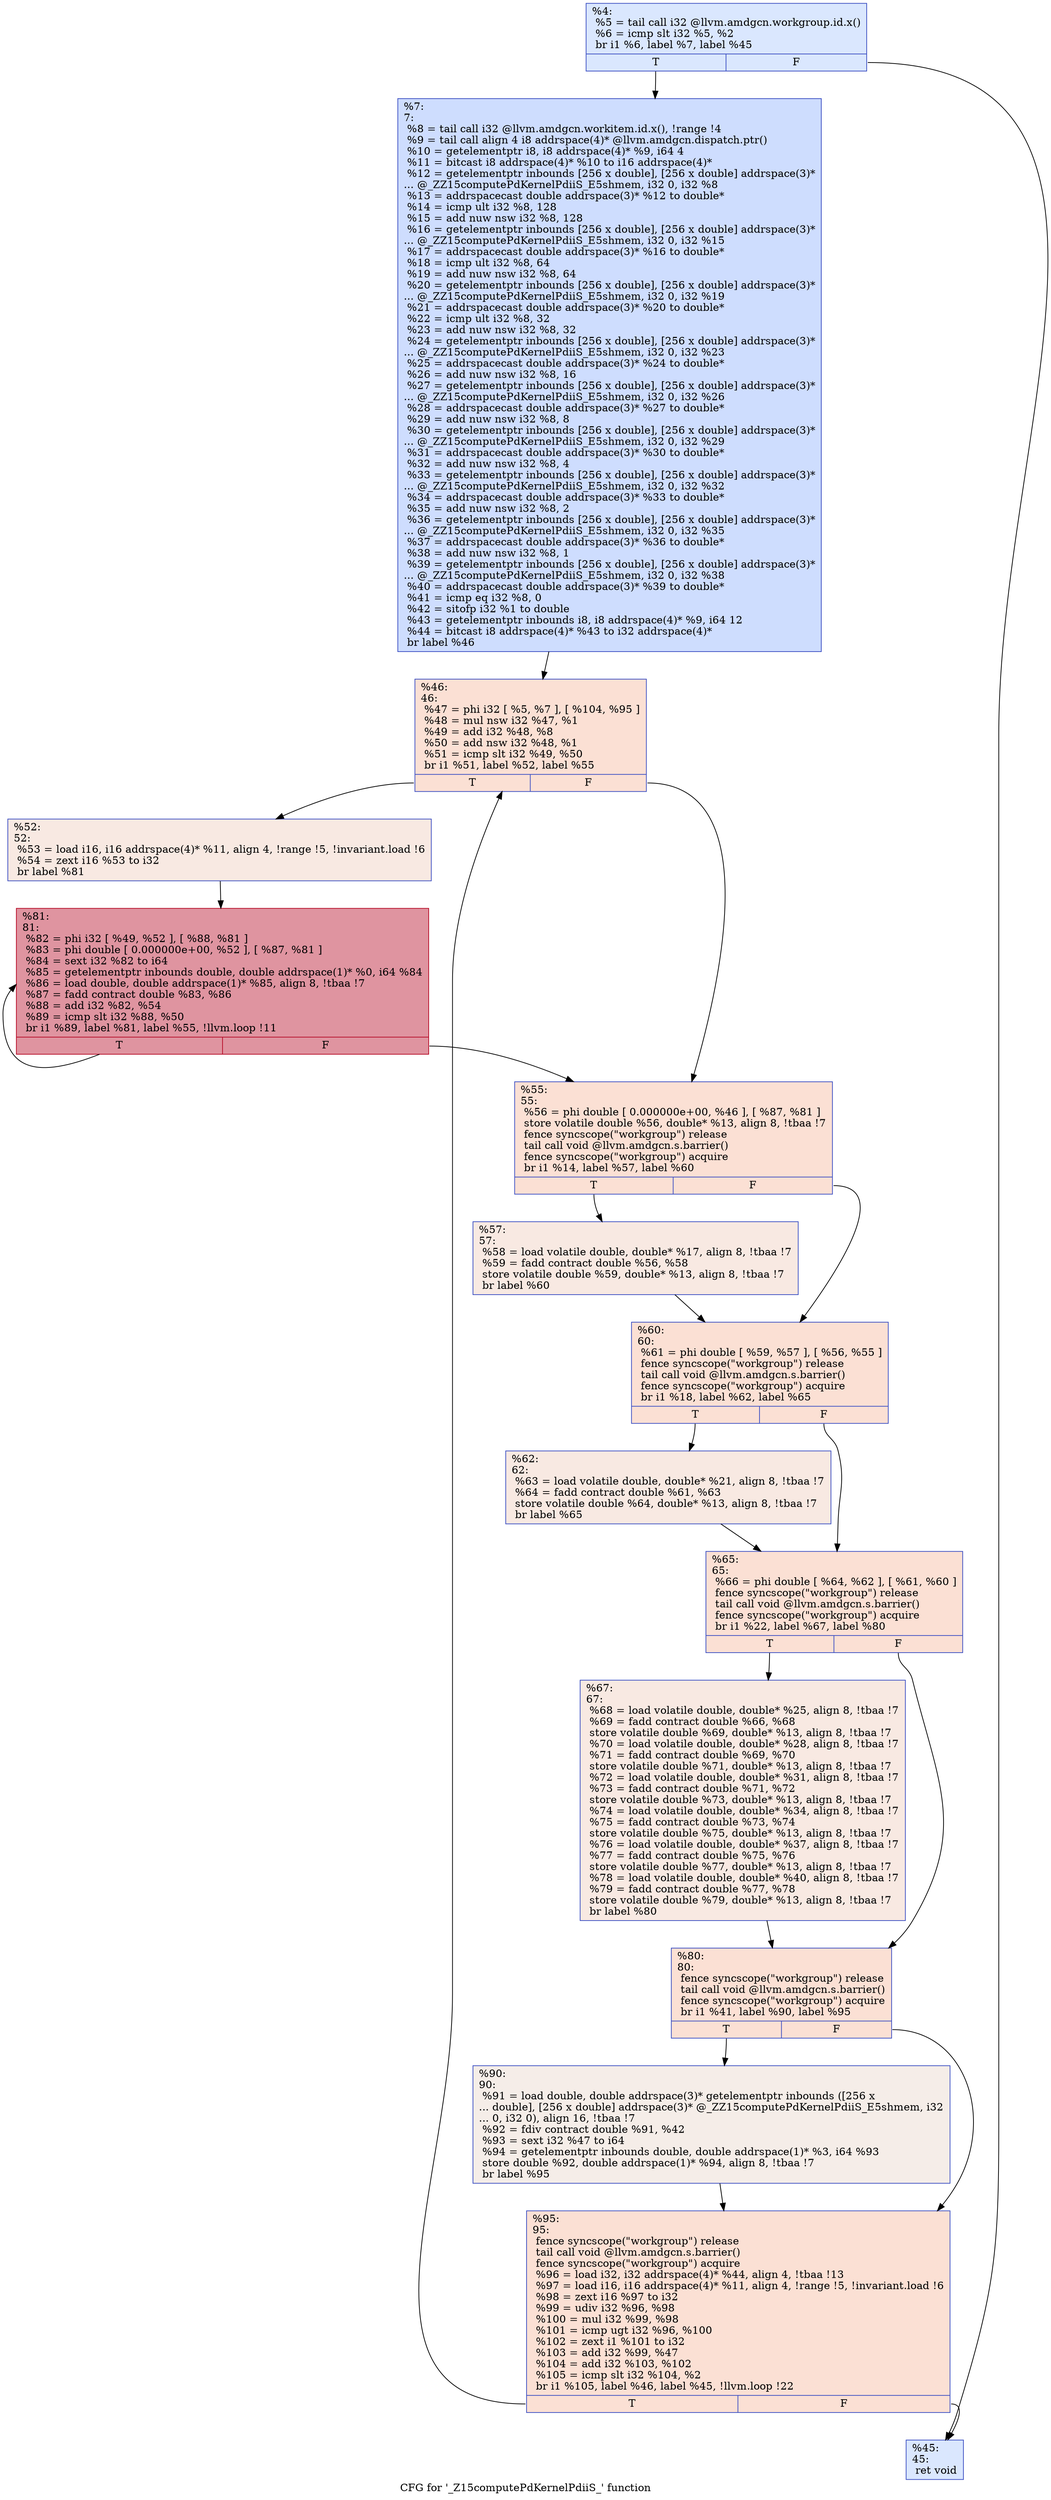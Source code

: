 digraph "CFG for '_Z15computePdKernelPdiiS_' function" {
	label="CFG for '_Z15computePdKernelPdiiS_' function";

	Node0x52b4700 [shape=record,color="#3d50c3ff", style=filled, fillcolor="#abc8fd70",label="{%4:\l  %5 = tail call i32 @llvm.amdgcn.workgroup.id.x()\l  %6 = icmp slt i32 %5, %2\l  br i1 %6, label %7, label %45\l|{<s0>T|<s1>F}}"];
	Node0x52b4700:s0 -> Node0x52b4990;
	Node0x52b4700:s1 -> Node0x52b4a20;
	Node0x52b4990 [shape=record,color="#3d50c3ff", style=filled, fillcolor="#8fb1fe70",label="{%7:\l7:                                                \l  %8 = tail call i32 @llvm.amdgcn.workitem.id.x(), !range !4\l  %9 = tail call align 4 i8 addrspace(4)* @llvm.amdgcn.dispatch.ptr()\l  %10 = getelementptr i8, i8 addrspace(4)* %9, i64 4\l  %11 = bitcast i8 addrspace(4)* %10 to i16 addrspace(4)*\l  %12 = getelementptr inbounds [256 x double], [256 x double] addrspace(3)*\l... @_ZZ15computePdKernelPdiiS_E5shmem, i32 0, i32 %8\l  %13 = addrspacecast double addrspace(3)* %12 to double*\l  %14 = icmp ult i32 %8, 128\l  %15 = add nuw nsw i32 %8, 128\l  %16 = getelementptr inbounds [256 x double], [256 x double] addrspace(3)*\l... @_ZZ15computePdKernelPdiiS_E5shmem, i32 0, i32 %15\l  %17 = addrspacecast double addrspace(3)* %16 to double*\l  %18 = icmp ult i32 %8, 64\l  %19 = add nuw nsw i32 %8, 64\l  %20 = getelementptr inbounds [256 x double], [256 x double] addrspace(3)*\l... @_ZZ15computePdKernelPdiiS_E5shmem, i32 0, i32 %19\l  %21 = addrspacecast double addrspace(3)* %20 to double*\l  %22 = icmp ult i32 %8, 32\l  %23 = add nuw nsw i32 %8, 32\l  %24 = getelementptr inbounds [256 x double], [256 x double] addrspace(3)*\l... @_ZZ15computePdKernelPdiiS_E5shmem, i32 0, i32 %23\l  %25 = addrspacecast double addrspace(3)* %24 to double*\l  %26 = add nuw nsw i32 %8, 16\l  %27 = getelementptr inbounds [256 x double], [256 x double] addrspace(3)*\l... @_ZZ15computePdKernelPdiiS_E5shmem, i32 0, i32 %26\l  %28 = addrspacecast double addrspace(3)* %27 to double*\l  %29 = add nuw nsw i32 %8, 8\l  %30 = getelementptr inbounds [256 x double], [256 x double] addrspace(3)*\l... @_ZZ15computePdKernelPdiiS_E5shmem, i32 0, i32 %29\l  %31 = addrspacecast double addrspace(3)* %30 to double*\l  %32 = add nuw nsw i32 %8, 4\l  %33 = getelementptr inbounds [256 x double], [256 x double] addrspace(3)*\l... @_ZZ15computePdKernelPdiiS_E5shmem, i32 0, i32 %32\l  %34 = addrspacecast double addrspace(3)* %33 to double*\l  %35 = add nuw nsw i32 %8, 2\l  %36 = getelementptr inbounds [256 x double], [256 x double] addrspace(3)*\l... @_ZZ15computePdKernelPdiiS_E5shmem, i32 0, i32 %35\l  %37 = addrspacecast double addrspace(3)* %36 to double*\l  %38 = add nuw nsw i32 %8, 1\l  %39 = getelementptr inbounds [256 x double], [256 x double] addrspace(3)*\l... @_ZZ15computePdKernelPdiiS_E5shmem, i32 0, i32 %38\l  %40 = addrspacecast double addrspace(3)* %39 to double*\l  %41 = icmp eq i32 %8, 0\l  %42 = sitofp i32 %1 to double\l  %43 = getelementptr inbounds i8, i8 addrspace(4)* %9, i64 12\l  %44 = bitcast i8 addrspace(4)* %43 to i32 addrspace(4)*\l  br label %46\l}"];
	Node0x52b4990 -> Node0x52b62c0;
	Node0x52b4a20 [shape=record,color="#3d50c3ff", style=filled, fillcolor="#abc8fd70",label="{%45:\l45:                                               \l  ret void\l}"];
	Node0x52b62c0 [shape=record,color="#3d50c3ff", style=filled, fillcolor="#f7b99e70",label="{%46:\l46:                                               \l  %47 = phi i32 [ %5, %7 ], [ %104, %95 ]\l  %48 = mul nsw i32 %47, %1\l  %49 = add i32 %48, %8\l  %50 = add nsw i32 %48, %1\l  %51 = icmp slt i32 %49, %50\l  br i1 %51, label %52, label %55\l|{<s0>T|<s1>F}}"];
	Node0x52b62c0:s0 -> Node0x52b7e10;
	Node0x52b62c0:s1 -> Node0x52b7ea0;
	Node0x52b7e10 [shape=record,color="#3d50c3ff", style=filled, fillcolor="#efcebd70",label="{%52:\l52:                                               \l  %53 = load i16, i16 addrspace(4)* %11, align 4, !range !5, !invariant.load !6\l  %54 = zext i16 %53 to i32\l  br label %81\l}"];
	Node0x52b7e10 -> Node0x52b8370;
	Node0x52b7ea0 [shape=record,color="#3d50c3ff", style=filled, fillcolor="#f7b99e70",label="{%55:\l55:                                               \l  %56 = phi double [ 0.000000e+00, %46 ], [ %87, %81 ]\l  store volatile double %56, double* %13, align 8, !tbaa !7\l  fence syncscope(\"workgroup\") release\l  tail call void @llvm.amdgcn.s.barrier()\l  fence syncscope(\"workgroup\") acquire\l  br i1 %14, label %57, label %60\l|{<s0>T|<s1>F}}"];
	Node0x52b7ea0:s0 -> Node0x52b9440;
	Node0x52b7ea0:s1 -> Node0x52b94d0;
	Node0x52b9440 [shape=record,color="#3d50c3ff", style=filled, fillcolor="#efcebd70",label="{%57:\l57:                                               \l  %58 = load volatile double, double* %17, align 8, !tbaa !7\l  %59 = fadd contract double %56, %58\l  store volatile double %59, double* %13, align 8, !tbaa !7\l  br label %60\l}"];
	Node0x52b9440 -> Node0x52b94d0;
	Node0x52b94d0 [shape=record,color="#3d50c3ff", style=filled, fillcolor="#f7b99e70",label="{%60:\l60:                                               \l  %61 = phi double [ %59, %57 ], [ %56, %55 ]\l  fence syncscope(\"workgroup\") release\l  tail call void @llvm.amdgcn.s.barrier()\l  fence syncscope(\"workgroup\") acquire\l  br i1 %18, label %62, label %65\l|{<s0>T|<s1>F}}"];
	Node0x52b94d0:s0 -> Node0x52ba040;
	Node0x52b94d0:s1 -> Node0x52ba090;
	Node0x52ba040 [shape=record,color="#3d50c3ff", style=filled, fillcolor="#efcebd70",label="{%62:\l62:                                               \l  %63 = load volatile double, double* %21, align 8, !tbaa !7\l  %64 = fadd contract double %61, %63\l  store volatile double %64, double* %13, align 8, !tbaa !7\l  br label %65\l}"];
	Node0x52ba040 -> Node0x52ba090;
	Node0x52ba090 [shape=record,color="#3d50c3ff", style=filled, fillcolor="#f7b99e70",label="{%65:\l65:                                               \l  %66 = phi double [ %64, %62 ], [ %61, %60 ]\l  fence syncscope(\"workgroup\") release\l  tail call void @llvm.amdgcn.s.barrier()\l  fence syncscope(\"workgroup\") acquire\l  br i1 %22, label %67, label %80\l|{<s0>T|<s1>F}}"];
	Node0x52ba090:s0 -> Node0x52ba800;
	Node0x52ba090:s1 -> Node0x52ba850;
	Node0x52ba800 [shape=record,color="#3d50c3ff", style=filled, fillcolor="#efcebd70",label="{%67:\l67:                                               \l  %68 = load volatile double, double* %25, align 8, !tbaa !7\l  %69 = fadd contract double %66, %68\l  store volatile double %69, double* %13, align 8, !tbaa !7\l  %70 = load volatile double, double* %28, align 8, !tbaa !7\l  %71 = fadd contract double %69, %70\l  store volatile double %71, double* %13, align 8, !tbaa !7\l  %72 = load volatile double, double* %31, align 8, !tbaa !7\l  %73 = fadd contract double %71, %72\l  store volatile double %73, double* %13, align 8, !tbaa !7\l  %74 = load volatile double, double* %34, align 8, !tbaa !7\l  %75 = fadd contract double %73, %74\l  store volatile double %75, double* %13, align 8, !tbaa !7\l  %76 = load volatile double, double* %37, align 8, !tbaa !7\l  %77 = fadd contract double %75, %76\l  store volatile double %77, double* %13, align 8, !tbaa !7\l  %78 = load volatile double, double* %40, align 8, !tbaa !7\l  %79 = fadd contract double %77, %78\l  store volatile double %79, double* %13, align 8, !tbaa !7\l  br label %80\l}"];
	Node0x52ba800 -> Node0x52ba850;
	Node0x52ba850 [shape=record,color="#3d50c3ff", style=filled, fillcolor="#f7b99e70",label="{%80:\l80:                                               \l  fence syncscope(\"workgroup\") release\l  tail call void @llvm.amdgcn.s.barrier()\l  fence syncscope(\"workgroup\") acquire\l  br i1 %41, label %90, label %95\l|{<s0>T|<s1>F}}"];
	Node0x52ba850:s0 -> Node0x52bb490;
	Node0x52ba850:s1 -> Node0x52b7ad0;
	Node0x52b8370 [shape=record,color="#b70d28ff", style=filled, fillcolor="#b70d2870",label="{%81:\l81:                                               \l  %82 = phi i32 [ %49, %52 ], [ %88, %81 ]\l  %83 = phi double [ 0.000000e+00, %52 ], [ %87, %81 ]\l  %84 = sext i32 %82 to i64\l  %85 = getelementptr inbounds double, double addrspace(1)* %0, i64 %84\l  %86 = load double, double addrspace(1)* %85, align 8, !tbaa !7\l  %87 = fadd contract double %83, %86\l  %88 = add i32 %82, %54\l  %89 = icmp slt i32 %88, %50\l  br i1 %89, label %81, label %55, !llvm.loop !11\l|{<s0>T|<s1>F}}"];
	Node0x52b8370:s0 -> Node0x52b8370;
	Node0x52b8370:s1 -> Node0x52b7ea0;
	Node0x52bb490 [shape=record,color="#3d50c3ff", style=filled, fillcolor="#e8d6cc70",label="{%90:\l90:                                               \l  %91 = load double, double addrspace(3)* getelementptr inbounds ([256 x\l... double], [256 x double] addrspace(3)* @_ZZ15computePdKernelPdiiS_E5shmem, i32\l... 0, i32 0), align 16, !tbaa !7\l  %92 = fdiv contract double %91, %42\l  %93 = sext i32 %47 to i64\l  %94 = getelementptr inbounds double, double addrspace(1)* %3, i64 %93\l  store double %92, double addrspace(1)* %94, align 8, !tbaa !7\l  br label %95\l}"];
	Node0x52bb490 -> Node0x52b7ad0;
	Node0x52b7ad0 [shape=record,color="#3d50c3ff", style=filled, fillcolor="#f7b99e70",label="{%95:\l95:                                               \l  fence syncscope(\"workgroup\") release\l  tail call void @llvm.amdgcn.s.barrier()\l  fence syncscope(\"workgroup\") acquire\l  %96 = load i32, i32 addrspace(4)* %44, align 4, !tbaa !13\l  %97 = load i16, i16 addrspace(4)* %11, align 4, !range !5, !invariant.load !6\l  %98 = zext i16 %97 to i32\l  %99 = udiv i32 %96, %98\l  %100 = mul i32 %99, %98\l  %101 = icmp ugt i32 %96, %100\l  %102 = zext i1 %101 to i32\l  %103 = add i32 %99, %47\l  %104 = add i32 %103, %102\l  %105 = icmp slt i32 %104, %2\l  br i1 %105, label %46, label %45, !llvm.loop !22\l|{<s0>T|<s1>F}}"];
	Node0x52b7ad0:s0 -> Node0x52b62c0;
	Node0x52b7ad0:s1 -> Node0x52b4a20;
}
